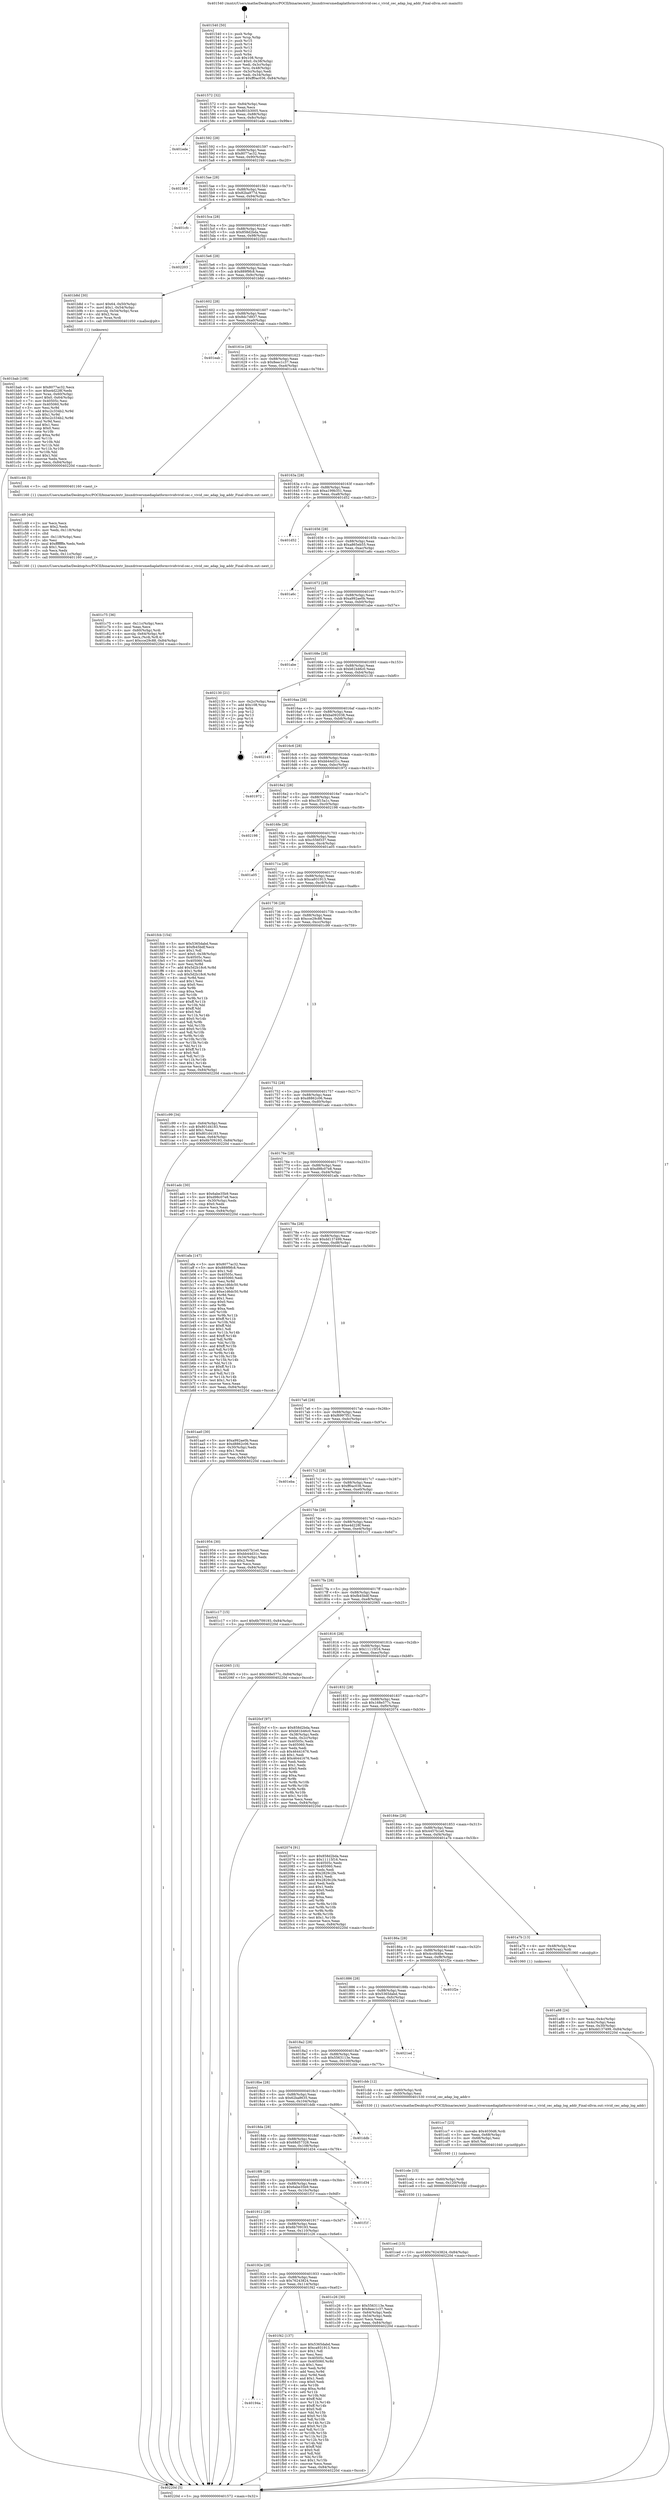 digraph "0x401540" {
  label = "0x401540 (/mnt/c/Users/mathe/Desktop/tcc/POCII/binaries/extr_linuxdriversmediaplatformvividvivid-cec.c_vivid_cec_adap_log_addr_Final-ollvm.out::main(0))"
  labelloc = "t"
  node[shape=record]

  Entry [label="",width=0.3,height=0.3,shape=circle,fillcolor=black,style=filled]
  "0x401572" [label="{
     0x401572 [32]\l
     | [instrs]\l
     &nbsp;&nbsp;0x401572 \<+6\>: mov -0x84(%rbp),%eax\l
     &nbsp;&nbsp;0x401578 \<+2\>: mov %eax,%ecx\l
     &nbsp;&nbsp;0x40157a \<+6\>: sub $0x801b3005,%ecx\l
     &nbsp;&nbsp;0x401580 \<+6\>: mov %eax,-0x88(%rbp)\l
     &nbsp;&nbsp;0x401586 \<+6\>: mov %ecx,-0x8c(%rbp)\l
     &nbsp;&nbsp;0x40158c \<+6\>: je 0000000000401ede \<main+0x99e\>\l
  }"]
  "0x401ede" [label="{
     0x401ede\l
  }", style=dashed]
  "0x401592" [label="{
     0x401592 [28]\l
     | [instrs]\l
     &nbsp;&nbsp;0x401592 \<+5\>: jmp 0000000000401597 \<main+0x57\>\l
     &nbsp;&nbsp;0x401597 \<+6\>: mov -0x88(%rbp),%eax\l
     &nbsp;&nbsp;0x40159d \<+5\>: sub $0x8077ac32,%eax\l
     &nbsp;&nbsp;0x4015a2 \<+6\>: mov %eax,-0x90(%rbp)\l
     &nbsp;&nbsp;0x4015a8 \<+6\>: je 0000000000402160 \<main+0xc20\>\l
  }"]
  Exit [label="",width=0.3,height=0.3,shape=circle,fillcolor=black,style=filled,peripheries=2]
  "0x402160" [label="{
     0x402160\l
  }", style=dashed]
  "0x4015ae" [label="{
     0x4015ae [28]\l
     | [instrs]\l
     &nbsp;&nbsp;0x4015ae \<+5\>: jmp 00000000004015b3 \<main+0x73\>\l
     &nbsp;&nbsp;0x4015b3 \<+6\>: mov -0x88(%rbp),%eax\l
     &nbsp;&nbsp;0x4015b9 \<+5\>: sub $0x82ba977d,%eax\l
     &nbsp;&nbsp;0x4015be \<+6\>: mov %eax,-0x94(%rbp)\l
     &nbsp;&nbsp;0x4015c4 \<+6\>: je 0000000000401cfc \<main+0x7bc\>\l
  }"]
  "0x40194a" [label="{
     0x40194a\l
  }", style=dashed]
  "0x401cfc" [label="{
     0x401cfc\l
  }", style=dashed]
  "0x4015ca" [label="{
     0x4015ca [28]\l
     | [instrs]\l
     &nbsp;&nbsp;0x4015ca \<+5\>: jmp 00000000004015cf \<main+0x8f\>\l
     &nbsp;&nbsp;0x4015cf \<+6\>: mov -0x88(%rbp),%eax\l
     &nbsp;&nbsp;0x4015d5 \<+5\>: sub $0x858d2bda,%eax\l
     &nbsp;&nbsp;0x4015da \<+6\>: mov %eax,-0x98(%rbp)\l
     &nbsp;&nbsp;0x4015e0 \<+6\>: je 0000000000402203 \<main+0xcc3\>\l
  }"]
  "0x401f42" [label="{
     0x401f42 [137]\l
     | [instrs]\l
     &nbsp;&nbsp;0x401f42 \<+5\>: mov $0x5365dabd,%eax\l
     &nbsp;&nbsp;0x401f47 \<+5\>: mov $0xca931913,%ecx\l
     &nbsp;&nbsp;0x401f4c \<+2\>: mov $0x1,%dl\l
     &nbsp;&nbsp;0x401f4e \<+2\>: xor %esi,%esi\l
     &nbsp;&nbsp;0x401f50 \<+7\>: mov 0x40505c,%edi\l
     &nbsp;&nbsp;0x401f57 \<+8\>: mov 0x405060,%r8d\l
     &nbsp;&nbsp;0x401f5f \<+3\>: sub $0x1,%esi\l
     &nbsp;&nbsp;0x401f62 \<+3\>: mov %edi,%r9d\l
     &nbsp;&nbsp;0x401f65 \<+3\>: add %esi,%r9d\l
     &nbsp;&nbsp;0x401f68 \<+4\>: imul %r9d,%edi\l
     &nbsp;&nbsp;0x401f6c \<+3\>: and $0x1,%edi\l
     &nbsp;&nbsp;0x401f6f \<+3\>: cmp $0x0,%edi\l
     &nbsp;&nbsp;0x401f72 \<+4\>: sete %r10b\l
     &nbsp;&nbsp;0x401f76 \<+4\>: cmp $0xa,%r8d\l
     &nbsp;&nbsp;0x401f7a \<+4\>: setl %r11b\l
     &nbsp;&nbsp;0x401f7e \<+3\>: mov %r10b,%bl\l
     &nbsp;&nbsp;0x401f81 \<+3\>: xor $0xff,%bl\l
     &nbsp;&nbsp;0x401f84 \<+3\>: mov %r11b,%r14b\l
     &nbsp;&nbsp;0x401f87 \<+4\>: xor $0xff,%r14b\l
     &nbsp;&nbsp;0x401f8b \<+3\>: xor $0x0,%dl\l
     &nbsp;&nbsp;0x401f8e \<+3\>: mov %bl,%r15b\l
     &nbsp;&nbsp;0x401f91 \<+4\>: and $0x0,%r15b\l
     &nbsp;&nbsp;0x401f95 \<+3\>: and %dl,%r10b\l
     &nbsp;&nbsp;0x401f98 \<+3\>: mov %r14b,%r12b\l
     &nbsp;&nbsp;0x401f9b \<+4\>: and $0x0,%r12b\l
     &nbsp;&nbsp;0x401f9f \<+3\>: and %dl,%r11b\l
     &nbsp;&nbsp;0x401fa2 \<+3\>: or %r10b,%r15b\l
     &nbsp;&nbsp;0x401fa5 \<+3\>: or %r11b,%r12b\l
     &nbsp;&nbsp;0x401fa8 \<+3\>: xor %r12b,%r15b\l
     &nbsp;&nbsp;0x401fab \<+3\>: or %r14b,%bl\l
     &nbsp;&nbsp;0x401fae \<+3\>: xor $0xff,%bl\l
     &nbsp;&nbsp;0x401fb1 \<+3\>: or $0x0,%dl\l
     &nbsp;&nbsp;0x401fb4 \<+2\>: and %dl,%bl\l
     &nbsp;&nbsp;0x401fb6 \<+3\>: or %bl,%r15b\l
     &nbsp;&nbsp;0x401fb9 \<+4\>: test $0x1,%r15b\l
     &nbsp;&nbsp;0x401fbd \<+3\>: cmovne %ecx,%eax\l
     &nbsp;&nbsp;0x401fc0 \<+6\>: mov %eax,-0x84(%rbp)\l
     &nbsp;&nbsp;0x401fc6 \<+5\>: jmp 000000000040220d \<main+0xccd\>\l
  }"]
  "0x402203" [label="{
     0x402203\l
  }", style=dashed]
  "0x4015e6" [label="{
     0x4015e6 [28]\l
     | [instrs]\l
     &nbsp;&nbsp;0x4015e6 \<+5\>: jmp 00000000004015eb \<main+0xab\>\l
     &nbsp;&nbsp;0x4015eb \<+6\>: mov -0x88(%rbp),%eax\l
     &nbsp;&nbsp;0x4015f1 \<+5\>: sub $0x889f9fc8,%eax\l
     &nbsp;&nbsp;0x4015f6 \<+6\>: mov %eax,-0x9c(%rbp)\l
     &nbsp;&nbsp;0x4015fc \<+6\>: je 0000000000401b8d \<main+0x64d\>\l
  }"]
  "0x401ced" [label="{
     0x401ced [15]\l
     | [instrs]\l
     &nbsp;&nbsp;0x401ced \<+10\>: movl $0x76243824,-0x84(%rbp)\l
     &nbsp;&nbsp;0x401cf7 \<+5\>: jmp 000000000040220d \<main+0xccd\>\l
  }"]
  "0x401b8d" [label="{
     0x401b8d [30]\l
     | [instrs]\l
     &nbsp;&nbsp;0x401b8d \<+7\>: movl $0x64,-0x50(%rbp)\l
     &nbsp;&nbsp;0x401b94 \<+7\>: movl $0x1,-0x54(%rbp)\l
     &nbsp;&nbsp;0x401b9b \<+4\>: movslq -0x54(%rbp),%rax\l
     &nbsp;&nbsp;0x401b9f \<+4\>: shl $0x2,%rax\l
     &nbsp;&nbsp;0x401ba3 \<+3\>: mov %rax,%rdi\l
     &nbsp;&nbsp;0x401ba6 \<+5\>: call 0000000000401050 \<malloc@plt\>\l
     | [calls]\l
     &nbsp;&nbsp;0x401050 \{1\} (unknown)\l
  }"]
  "0x401602" [label="{
     0x401602 [28]\l
     | [instrs]\l
     &nbsp;&nbsp;0x401602 \<+5\>: jmp 0000000000401607 \<main+0xc7\>\l
     &nbsp;&nbsp;0x401607 \<+6\>: mov -0x88(%rbp),%eax\l
     &nbsp;&nbsp;0x40160d \<+5\>: sub $0x8dc7d937,%eax\l
     &nbsp;&nbsp;0x401612 \<+6\>: mov %eax,-0xa0(%rbp)\l
     &nbsp;&nbsp;0x401618 \<+6\>: je 0000000000401eab \<main+0x96b\>\l
  }"]
  "0x401cde" [label="{
     0x401cde [15]\l
     | [instrs]\l
     &nbsp;&nbsp;0x401cde \<+4\>: mov -0x60(%rbp),%rdi\l
     &nbsp;&nbsp;0x401ce2 \<+6\>: mov %eax,-0x120(%rbp)\l
     &nbsp;&nbsp;0x401ce8 \<+5\>: call 0000000000401030 \<free@plt\>\l
     | [calls]\l
     &nbsp;&nbsp;0x401030 \{1\} (unknown)\l
  }"]
  "0x401eab" [label="{
     0x401eab\l
  }", style=dashed]
  "0x40161e" [label="{
     0x40161e [28]\l
     | [instrs]\l
     &nbsp;&nbsp;0x40161e \<+5\>: jmp 0000000000401623 \<main+0xe3\>\l
     &nbsp;&nbsp;0x401623 \<+6\>: mov -0x88(%rbp),%eax\l
     &nbsp;&nbsp;0x401629 \<+5\>: sub $0x8eec1c37,%eax\l
     &nbsp;&nbsp;0x40162e \<+6\>: mov %eax,-0xa4(%rbp)\l
     &nbsp;&nbsp;0x401634 \<+6\>: je 0000000000401c44 \<main+0x704\>\l
  }"]
  "0x401cc7" [label="{
     0x401cc7 [23]\l
     | [instrs]\l
     &nbsp;&nbsp;0x401cc7 \<+10\>: movabs $0x4030d6,%rdi\l
     &nbsp;&nbsp;0x401cd1 \<+3\>: mov %eax,-0x68(%rbp)\l
     &nbsp;&nbsp;0x401cd4 \<+3\>: mov -0x68(%rbp),%esi\l
     &nbsp;&nbsp;0x401cd7 \<+2\>: mov $0x0,%al\l
     &nbsp;&nbsp;0x401cd9 \<+5\>: call 0000000000401040 \<printf@plt\>\l
     | [calls]\l
     &nbsp;&nbsp;0x401040 \{1\} (unknown)\l
  }"]
  "0x401c44" [label="{
     0x401c44 [5]\l
     | [instrs]\l
     &nbsp;&nbsp;0x401c44 \<+5\>: call 0000000000401160 \<next_i\>\l
     | [calls]\l
     &nbsp;&nbsp;0x401160 \{1\} (/mnt/c/Users/mathe/Desktop/tcc/POCII/binaries/extr_linuxdriversmediaplatformvividvivid-cec.c_vivid_cec_adap_log_addr_Final-ollvm.out::next_i)\l
  }"]
  "0x40163a" [label="{
     0x40163a [28]\l
     | [instrs]\l
     &nbsp;&nbsp;0x40163a \<+5\>: jmp 000000000040163f \<main+0xff\>\l
     &nbsp;&nbsp;0x40163f \<+6\>: mov -0x88(%rbp),%eax\l
     &nbsp;&nbsp;0x401645 \<+5\>: sub $0xa199b351,%eax\l
     &nbsp;&nbsp;0x40164a \<+6\>: mov %eax,-0xa8(%rbp)\l
     &nbsp;&nbsp;0x401650 \<+6\>: je 0000000000401d52 \<main+0x812\>\l
  }"]
  "0x401c75" [label="{
     0x401c75 [36]\l
     | [instrs]\l
     &nbsp;&nbsp;0x401c75 \<+6\>: mov -0x11c(%rbp),%ecx\l
     &nbsp;&nbsp;0x401c7b \<+3\>: imul %eax,%ecx\l
     &nbsp;&nbsp;0x401c7e \<+4\>: mov -0x60(%rbp),%rdi\l
     &nbsp;&nbsp;0x401c82 \<+4\>: movslq -0x64(%rbp),%r8\l
     &nbsp;&nbsp;0x401c86 \<+4\>: mov %ecx,(%rdi,%r8,4)\l
     &nbsp;&nbsp;0x401c8a \<+10\>: movl $0xcce29c88,-0x84(%rbp)\l
     &nbsp;&nbsp;0x401c94 \<+5\>: jmp 000000000040220d \<main+0xccd\>\l
  }"]
  "0x401d52" [label="{
     0x401d52\l
  }", style=dashed]
  "0x401656" [label="{
     0x401656 [28]\l
     | [instrs]\l
     &nbsp;&nbsp;0x401656 \<+5\>: jmp 000000000040165b \<main+0x11b\>\l
     &nbsp;&nbsp;0x40165b \<+6\>: mov -0x88(%rbp),%eax\l
     &nbsp;&nbsp;0x401661 \<+5\>: sub $0xa865eb55,%eax\l
     &nbsp;&nbsp;0x401666 \<+6\>: mov %eax,-0xac(%rbp)\l
     &nbsp;&nbsp;0x40166c \<+6\>: je 0000000000401a6c \<main+0x52c\>\l
  }"]
  "0x401c49" [label="{
     0x401c49 [44]\l
     | [instrs]\l
     &nbsp;&nbsp;0x401c49 \<+2\>: xor %ecx,%ecx\l
     &nbsp;&nbsp;0x401c4b \<+5\>: mov $0x2,%edx\l
     &nbsp;&nbsp;0x401c50 \<+6\>: mov %edx,-0x118(%rbp)\l
     &nbsp;&nbsp;0x401c56 \<+1\>: cltd\l
     &nbsp;&nbsp;0x401c57 \<+6\>: mov -0x118(%rbp),%esi\l
     &nbsp;&nbsp;0x401c5d \<+2\>: idiv %esi\l
     &nbsp;&nbsp;0x401c5f \<+6\>: imul $0xfffffffe,%edx,%edx\l
     &nbsp;&nbsp;0x401c65 \<+3\>: sub $0x1,%ecx\l
     &nbsp;&nbsp;0x401c68 \<+2\>: sub %ecx,%edx\l
     &nbsp;&nbsp;0x401c6a \<+6\>: mov %edx,-0x11c(%rbp)\l
     &nbsp;&nbsp;0x401c70 \<+5\>: call 0000000000401160 \<next_i\>\l
     | [calls]\l
     &nbsp;&nbsp;0x401160 \{1\} (/mnt/c/Users/mathe/Desktop/tcc/POCII/binaries/extr_linuxdriversmediaplatformvividvivid-cec.c_vivid_cec_adap_log_addr_Final-ollvm.out::next_i)\l
  }"]
  "0x401a6c" [label="{
     0x401a6c\l
  }", style=dashed]
  "0x401672" [label="{
     0x401672 [28]\l
     | [instrs]\l
     &nbsp;&nbsp;0x401672 \<+5\>: jmp 0000000000401677 \<main+0x137\>\l
     &nbsp;&nbsp;0x401677 \<+6\>: mov -0x88(%rbp),%eax\l
     &nbsp;&nbsp;0x40167d \<+5\>: sub $0xa992ae0b,%eax\l
     &nbsp;&nbsp;0x401682 \<+6\>: mov %eax,-0xb0(%rbp)\l
     &nbsp;&nbsp;0x401688 \<+6\>: je 0000000000401abe \<main+0x57e\>\l
  }"]
  "0x40192e" [label="{
     0x40192e [28]\l
     | [instrs]\l
     &nbsp;&nbsp;0x40192e \<+5\>: jmp 0000000000401933 \<main+0x3f3\>\l
     &nbsp;&nbsp;0x401933 \<+6\>: mov -0x88(%rbp),%eax\l
     &nbsp;&nbsp;0x401939 \<+5\>: sub $0x76243824,%eax\l
     &nbsp;&nbsp;0x40193e \<+6\>: mov %eax,-0x114(%rbp)\l
     &nbsp;&nbsp;0x401944 \<+6\>: je 0000000000401f42 \<main+0xa02\>\l
  }"]
  "0x401abe" [label="{
     0x401abe\l
  }", style=dashed]
  "0x40168e" [label="{
     0x40168e [28]\l
     | [instrs]\l
     &nbsp;&nbsp;0x40168e \<+5\>: jmp 0000000000401693 \<main+0x153\>\l
     &nbsp;&nbsp;0x401693 \<+6\>: mov -0x88(%rbp),%eax\l
     &nbsp;&nbsp;0x401699 \<+5\>: sub $0xb61b46c0,%eax\l
     &nbsp;&nbsp;0x40169e \<+6\>: mov %eax,-0xb4(%rbp)\l
     &nbsp;&nbsp;0x4016a4 \<+6\>: je 0000000000402130 \<main+0xbf0\>\l
  }"]
  "0x401c26" [label="{
     0x401c26 [30]\l
     | [instrs]\l
     &nbsp;&nbsp;0x401c26 \<+5\>: mov $0x5563113e,%eax\l
     &nbsp;&nbsp;0x401c2b \<+5\>: mov $0x8eec1c37,%ecx\l
     &nbsp;&nbsp;0x401c30 \<+3\>: mov -0x64(%rbp),%edx\l
     &nbsp;&nbsp;0x401c33 \<+3\>: cmp -0x54(%rbp),%edx\l
     &nbsp;&nbsp;0x401c36 \<+3\>: cmovl %ecx,%eax\l
     &nbsp;&nbsp;0x401c39 \<+6\>: mov %eax,-0x84(%rbp)\l
     &nbsp;&nbsp;0x401c3f \<+5\>: jmp 000000000040220d \<main+0xccd\>\l
  }"]
  "0x402130" [label="{
     0x402130 [21]\l
     | [instrs]\l
     &nbsp;&nbsp;0x402130 \<+3\>: mov -0x2c(%rbp),%eax\l
     &nbsp;&nbsp;0x402133 \<+7\>: add $0x108,%rsp\l
     &nbsp;&nbsp;0x40213a \<+1\>: pop %rbx\l
     &nbsp;&nbsp;0x40213b \<+2\>: pop %r12\l
     &nbsp;&nbsp;0x40213d \<+2\>: pop %r13\l
     &nbsp;&nbsp;0x40213f \<+2\>: pop %r14\l
     &nbsp;&nbsp;0x402141 \<+2\>: pop %r15\l
     &nbsp;&nbsp;0x402143 \<+1\>: pop %rbp\l
     &nbsp;&nbsp;0x402144 \<+1\>: ret\l
  }"]
  "0x4016aa" [label="{
     0x4016aa [28]\l
     | [instrs]\l
     &nbsp;&nbsp;0x4016aa \<+5\>: jmp 00000000004016af \<main+0x16f\>\l
     &nbsp;&nbsp;0x4016af \<+6\>: mov -0x88(%rbp),%eax\l
     &nbsp;&nbsp;0x4016b5 \<+5\>: sub $0xba092038,%eax\l
     &nbsp;&nbsp;0x4016ba \<+6\>: mov %eax,-0xb8(%rbp)\l
     &nbsp;&nbsp;0x4016c0 \<+6\>: je 0000000000402145 \<main+0xc05\>\l
  }"]
  "0x401912" [label="{
     0x401912 [28]\l
     | [instrs]\l
     &nbsp;&nbsp;0x401912 \<+5\>: jmp 0000000000401917 \<main+0x3d7\>\l
     &nbsp;&nbsp;0x401917 \<+6\>: mov -0x88(%rbp),%eax\l
     &nbsp;&nbsp;0x40191d \<+5\>: sub $0x6b709193,%eax\l
     &nbsp;&nbsp;0x401922 \<+6\>: mov %eax,-0x110(%rbp)\l
     &nbsp;&nbsp;0x401928 \<+6\>: je 0000000000401c26 \<main+0x6e6\>\l
  }"]
  "0x402145" [label="{
     0x402145\l
  }", style=dashed]
  "0x4016c6" [label="{
     0x4016c6 [28]\l
     | [instrs]\l
     &nbsp;&nbsp;0x4016c6 \<+5\>: jmp 00000000004016cb \<main+0x18b\>\l
     &nbsp;&nbsp;0x4016cb \<+6\>: mov -0x88(%rbp),%eax\l
     &nbsp;&nbsp;0x4016d1 \<+5\>: sub $0xbb44d31c,%eax\l
     &nbsp;&nbsp;0x4016d6 \<+6\>: mov %eax,-0xbc(%rbp)\l
     &nbsp;&nbsp;0x4016dc \<+6\>: je 0000000000401972 \<main+0x432\>\l
  }"]
  "0x401f1f" [label="{
     0x401f1f\l
  }", style=dashed]
  "0x401972" [label="{
     0x401972\l
  }", style=dashed]
  "0x4016e2" [label="{
     0x4016e2 [28]\l
     | [instrs]\l
     &nbsp;&nbsp;0x4016e2 \<+5\>: jmp 00000000004016e7 \<main+0x1a7\>\l
     &nbsp;&nbsp;0x4016e7 \<+6\>: mov -0x88(%rbp),%eax\l
     &nbsp;&nbsp;0x4016ed \<+5\>: sub $0xc3f15a1c,%eax\l
     &nbsp;&nbsp;0x4016f2 \<+6\>: mov %eax,-0xc0(%rbp)\l
     &nbsp;&nbsp;0x4016f8 \<+6\>: je 0000000000402198 \<main+0xc58\>\l
  }"]
  "0x4018f6" [label="{
     0x4018f6 [28]\l
     | [instrs]\l
     &nbsp;&nbsp;0x4018f6 \<+5\>: jmp 00000000004018fb \<main+0x3bb\>\l
     &nbsp;&nbsp;0x4018fb \<+6\>: mov -0x88(%rbp),%eax\l
     &nbsp;&nbsp;0x401901 \<+5\>: sub $0x6abe35b9,%eax\l
     &nbsp;&nbsp;0x401906 \<+6\>: mov %eax,-0x10c(%rbp)\l
     &nbsp;&nbsp;0x40190c \<+6\>: je 0000000000401f1f \<main+0x9df\>\l
  }"]
  "0x402198" [label="{
     0x402198\l
  }", style=dashed]
  "0x4016fe" [label="{
     0x4016fe [28]\l
     | [instrs]\l
     &nbsp;&nbsp;0x4016fe \<+5\>: jmp 0000000000401703 \<main+0x1c3\>\l
     &nbsp;&nbsp;0x401703 \<+6\>: mov -0x88(%rbp),%eax\l
     &nbsp;&nbsp;0x401709 \<+5\>: sub $0xc556f337,%eax\l
     &nbsp;&nbsp;0x40170e \<+6\>: mov %eax,-0xc4(%rbp)\l
     &nbsp;&nbsp;0x401714 \<+6\>: je 0000000000401a05 \<main+0x4c5\>\l
  }"]
  "0x401d34" [label="{
     0x401d34\l
  }", style=dashed]
  "0x401a05" [label="{
     0x401a05\l
  }", style=dashed]
  "0x40171a" [label="{
     0x40171a [28]\l
     | [instrs]\l
     &nbsp;&nbsp;0x40171a \<+5\>: jmp 000000000040171f \<main+0x1df\>\l
     &nbsp;&nbsp;0x40171f \<+6\>: mov -0x88(%rbp),%eax\l
     &nbsp;&nbsp;0x401725 \<+5\>: sub $0xca931913,%eax\l
     &nbsp;&nbsp;0x40172a \<+6\>: mov %eax,-0xc8(%rbp)\l
     &nbsp;&nbsp;0x401730 \<+6\>: je 0000000000401fcb \<main+0xa8b\>\l
  }"]
  "0x4018da" [label="{
     0x4018da [28]\l
     | [instrs]\l
     &nbsp;&nbsp;0x4018da \<+5\>: jmp 00000000004018df \<main+0x39f\>\l
     &nbsp;&nbsp;0x4018df \<+6\>: mov -0x88(%rbp),%eax\l
     &nbsp;&nbsp;0x4018e5 \<+5\>: sub $0x68d57328,%eax\l
     &nbsp;&nbsp;0x4018ea \<+6\>: mov %eax,-0x108(%rbp)\l
     &nbsp;&nbsp;0x4018f0 \<+6\>: je 0000000000401d34 \<main+0x7f4\>\l
  }"]
  "0x401fcb" [label="{
     0x401fcb [154]\l
     | [instrs]\l
     &nbsp;&nbsp;0x401fcb \<+5\>: mov $0x5365dabd,%eax\l
     &nbsp;&nbsp;0x401fd0 \<+5\>: mov $0xfb45bdf,%ecx\l
     &nbsp;&nbsp;0x401fd5 \<+2\>: mov $0x1,%dl\l
     &nbsp;&nbsp;0x401fd7 \<+7\>: movl $0x0,-0x38(%rbp)\l
     &nbsp;&nbsp;0x401fde \<+7\>: mov 0x40505c,%esi\l
     &nbsp;&nbsp;0x401fe5 \<+7\>: mov 0x405060,%edi\l
     &nbsp;&nbsp;0x401fec \<+3\>: mov %esi,%r8d\l
     &nbsp;&nbsp;0x401fef \<+7\>: add $0x5d2b18c6,%r8d\l
     &nbsp;&nbsp;0x401ff6 \<+4\>: sub $0x1,%r8d\l
     &nbsp;&nbsp;0x401ffa \<+7\>: sub $0x5d2b18c6,%r8d\l
     &nbsp;&nbsp;0x402001 \<+4\>: imul %r8d,%esi\l
     &nbsp;&nbsp;0x402005 \<+3\>: and $0x1,%esi\l
     &nbsp;&nbsp;0x402008 \<+3\>: cmp $0x0,%esi\l
     &nbsp;&nbsp;0x40200b \<+4\>: sete %r9b\l
     &nbsp;&nbsp;0x40200f \<+3\>: cmp $0xa,%edi\l
     &nbsp;&nbsp;0x402012 \<+4\>: setl %r10b\l
     &nbsp;&nbsp;0x402016 \<+3\>: mov %r9b,%r11b\l
     &nbsp;&nbsp;0x402019 \<+4\>: xor $0xff,%r11b\l
     &nbsp;&nbsp;0x40201d \<+3\>: mov %r10b,%bl\l
     &nbsp;&nbsp;0x402020 \<+3\>: xor $0xff,%bl\l
     &nbsp;&nbsp;0x402023 \<+3\>: xor $0x0,%dl\l
     &nbsp;&nbsp;0x402026 \<+3\>: mov %r11b,%r14b\l
     &nbsp;&nbsp;0x402029 \<+4\>: and $0x0,%r14b\l
     &nbsp;&nbsp;0x40202d \<+3\>: and %dl,%r9b\l
     &nbsp;&nbsp;0x402030 \<+3\>: mov %bl,%r15b\l
     &nbsp;&nbsp;0x402033 \<+4\>: and $0x0,%r15b\l
     &nbsp;&nbsp;0x402037 \<+3\>: and %dl,%r10b\l
     &nbsp;&nbsp;0x40203a \<+3\>: or %r9b,%r14b\l
     &nbsp;&nbsp;0x40203d \<+3\>: or %r10b,%r15b\l
     &nbsp;&nbsp;0x402040 \<+3\>: xor %r15b,%r14b\l
     &nbsp;&nbsp;0x402043 \<+3\>: or %bl,%r11b\l
     &nbsp;&nbsp;0x402046 \<+4\>: xor $0xff,%r11b\l
     &nbsp;&nbsp;0x40204a \<+3\>: or $0x0,%dl\l
     &nbsp;&nbsp;0x40204d \<+3\>: and %dl,%r11b\l
     &nbsp;&nbsp;0x402050 \<+3\>: or %r11b,%r14b\l
     &nbsp;&nbsp;0x402053 \<+4\>: test $0x1,%r14b\l
     &nbsp;&nbsp;0x402057 \<+3\>: cmovne %ecx,%eax\l
     &nbsp;&nbsp;0x40205a \<+6\>: mov %eax,-0x84(%rbp)\l
     &nbsp;&nbsp;0x402060 \<+5\>: jmp 000000000040220d \<main+0xccd\>\l
  }"]
  "0x401736" [label="{
     0x401736 [28]\l
     | [instrs]\l
     &nbsp;&nbsp;0x401736 \<+5\>: jmp 000000000040173b \<main+0x1fb\>\l
     &nbsp;&nbsp;0x40173b \<+6\>: mov -0x88(%rbp),%eax\l
     &nbsp;&nbsp;0x401741 \<+5\>: sub $0xcce29c88,%eax\l
     &nbsp;&nbsp;0x401746 \<+6\>: mov %eax,-0xcc(%rbp)\l
     &nbsp;&nbsp;0x40174c \<+6\>: je 0000000000401c99 \<main+0x759\>\l
  }"]
  "0x401ddb" [label="{
     0x401ddb\l
  }", style=dashed]
  "0x401c99" [label="{
     0x401c99 [34]\l
     | [instrs]\l
     &nbsp;&nbsp;0x401c99 \<+3\>: mov -0x64(%rbp),%eax\l
     &nbsp;&nbsp;0x401c9c \<+5\>: sub $0x801d4183,%eax\l
     &nbsp;&nbsp;0x401ca1 \<+3\>: add $0x1,%eax\l
     &nbsp;&nbsp;0x401ca4 \<+5\>: add $0x801d4183,%eax\l
     &nbsp;&nbsp;0x401ca9 \<+3\>: mov %eax,-0x64(%rbp)\l
     &nbsp;&nbsp;0x401cac \<+10\>: movl $0x6b709193,-0x84(%rbp)\l
     &nbsp;&nbsp;0x401cb6 \<+5\>: jmp 000000000040220d \<main+0xccd\>\l
  }"]
  "0x401752" [label="{
     0x401752 [28]\l
     | [instrs]\l
     &nbsp;&nbsp;0x401752 \<+5\>: jmp 0000000000401757 \<main+0x217\>\l
     &nbsp;&nbsp;0x401757 \<+6\>: mov -0x88(%rbp),%eax\l
     &nbsp;&nbsp;0x40175d \<+5\>: sub $0xd8862c06,%eax\l
     &nbsp;&nbsp;0x401762 \<+6\>: mov %eax,-0xd0(%rbp)\l
     &nbsp;&nbsp;0x401768 \<+6\>: je 0000000000401adc \<main+0x59c\>\l
  }"]
  "0x4018be" [label="{
     0x4018be [28]\l
     | [instrs]\l
     &nbsp;&nbsp;0x4018be \<+5\>: jmp 00000000004018c3 \<main+0x383\>\l
     &nbsp;&nbsp;0x4018c3 \<+6\>: mov -0x88(%rbp),%eax\l
     &nbsp;&nbsp;0x4018c9 \<+5\>: sub $0x62ba8635,%eax\l
     &nbsp;&nbsp;0x4018ce \<+6\>: mov %eax,-0x104(%rbp)\l
     &nbsp;&nbsp;0x4018d4 \<+6\>: je 0000000000401ddb \<main+0x89b\>\l
  }"]
  "0x401adc" [label="{
     0x401adc [30]\l
     | [instrs]\l
     &nbsp;&nbsp;0x401adc \<+5\>: mov $0x6abe35b9,%eax\l
     &nbsp;&nbsp;0x401ae1 \<+5\>: mov $0xd98c07e8,%ecx\l
     &nbsp;&nbsp;0x401ae6 \<+3\>: mov -0x30(%rbp),%edx\l
     &nbsp;&nbsp;0x401ae9 \<+3\>: cmp $0x0,%edx\l
     &nbsp;&nbsp;0x401aec \<+3\>: cmove %ecx,%eax\l
     &nbsp;&nbsp;0x401aef \<+6\>: mov %eax,-0x84(%rbp)\l
     &nbsp;&nbsp;0x401af5 \<+5\>: jmp 000000000040220d \<main+0xccd\>\l
  }"]
  "0x40176e" [label="{
     0x40176e [28]\l
     | [instrs]\l
     &nbsp;&nbsp;0x40176e \<+5\>: jmp 0000000000401773 \<main+0x233\>\l
     &nbsp;&nbsp;0x401773 \<+6\>: mov -0x88(%rbp),%eax\l
     &nbsp;&nbsp;0x401779 \<+5\>: sub $0xd98c07e8,%eax\l
     &nbsp;&nbsp;0x40177e \<+6\>: mov %eax,-0xd4(%rbp)\l
     &nbsp;&nbsp;0x401784 \<+6\>: je 0000000000401afa \<main+0x5ba\>\l
  }"]
  "0x401cbb" [label="{
     0x401cbb [12]\l
     | [instrs]\l
     &nbsp;&nbsp;0x401cbb \<+4\>: mov -0x60(%rbp),%rdi\l
     &nbsp;&nbsp;0x401cbf \<+3\>: mov -0x50(%rbp),%esi\l
     &nbsp;&nbsp;0x401cc2 \<+5\>: call 0000000000401530 \<vivid_cec_adap_log_addr\>\l
     | [calls]\l
     &nbsp;&nbsp;0x401530 \{1\} (/mnt/c/Users/mathe/Desktop/tcc/POCII/binaries/extr_linuxdriversmediaplatformvividvivid-cec.c_vivid_cec_adap_log_addr_Final-ollvm.out::vivid_cec_adap_log_addr)\l
  }"]
  "0x401afa" [label="{
     0x401afa [147]\l
     | [instrs]\l
     &nbsp;&nbsp;0x401afa \<+5\>: mov $0x8077ac32,%eax\l
     &nbsp;&nbsp;0x401aff \<+5\>: mov $0x889f9fc8,%ecx\l
     &nbsp;&nbsp;0x401b04 \<+2\>: mov $0x1,%dl\l
     &nbsp;&nbsp;0x401b06 \<+7\>: mov 0x40505c,%esi\l
     &nbsp;&nbsp;0x401b0d \<+7\>: mov 0x405060,%edi\l
     &nbsp;&nbsp;0x401b14 \<+3\>: mov %esi,%r8d\l
     &nbsp;&nbsp;0x401b17 \<+7\>: sub $0xe1d6dc50,%r8d\l
     &nbsp;&nbsp;0x401b1e \<+4\>: sub $0x1,%r8d\l
     &nbsp;&nbsp;0x401b22 \<+7\>: add $0xe1d6dc50,%r8d\l
     &nbsp;&nbsp;0x401b29 \<+4\>: imul %r8d,%esi\l
     &nbsp;&nbsp;0x401b2d \<+3\>: and $0x1,%esi\l
     &nbsp;&nbsp;0x401b30 \<+3\>: cmp $0x0,%esi\l
     &nbsp;&nbsp;0x401b33 \<+4\>: sete %r9b\l
     &nbsp;&nbsp;0x401b37 \<+3\>: cmp $0xa,%edi\l
     &nbsp;&nbsp;0x401b3a \<+4\>: setl %r10b\l
     &nbsp;&nbsp;0x401b3e \<+3\>: mov %r9b,%r11b\l
     &nbsp;&nbsp;0x401b41 \<+4\>: xor $0xff,%r11b\l
     &nbsp;&nbsp;0x401b45 \<+3\>: mov %r10b,%bl\l
     &nbsp;&nbsp;0x401b48 \<+3\>: xor $0xff,%bl\l
     &nbsp;&nbsp;0x401b4b \<+3\>: xor $0x1,%dl\l
     &nbsp;&nbsp;0x401b4e \<+3\>: mov %r11b,%r14b\l
     &nbsp;&nbsp;0x401b51 \<+4\>: and $0xff,%r14b\l
     &nbsp;&nbsp;0x401b55 \<+3\>: and %dl,%r9b\l
     &nbsp;&nbsp;0x401b58 \<+3\>: mov %bl,%r15b\l
     &nbsp;&nbsp;0x401b5b \<+4\>: and $0xff,%r15b\l
     &nbsp;&nbsp;0x401b5f \<+3\>: and %dl,%r10b\l
     &nbsp;&nbsp;0x401b62 \<+3\>: or %r9b,%r14b\l
     &nbsp;&nbsp;0x401b65 \<+3\>: or %r10b,%r15b\l
     &nbsp;&nbsp;0x401b68 \<+3\>: xor %r15b,%r14b\l
     &nbsp;&nbsp;0x401b6b \<+3\>: or %bl,%r11b\l
     &nbsp;&nbsp;0x401b6e \<+4\>: xor $0xff,%r11b\l
     &nbsp;&nbsp;0x401b72 \<+3\>: or $0x1,%dl\l
     &nbsp;&nbsp;0x401b75 \<+3\>: and %dl,%r11b\l
     &nbsp;&nbsp;0x401b78 \<+3\>: or %r11b,%r14b\l
     &nbsp;&nbsp;0x401b7b \<+4\>: test $0x1,%r14b\l
     &nbsp;&nbsp;0x401b7f \<+3\>: cmovne %ecx,%eax\l
     &nbsp;&nbsp;0x401b82 \<+6\>: mov %eax,-0x84(%rbp)\l
     &nbsp;&nbsp;0x401b88 \<+5\>: jmp 000000000040220d \<main+0xccd\>\l
  }"]
  "0x40178a" [label="{
     0x40178a [28]\l
     | [instrs]\l
     &nbsp;&nbsp;0x40178a \<+5\>: jmp 000000000040178f \<main+0x24f\>\l
     &nbsp;&nbsp;0x40178f \<+6\>: mov -0x88(%rbp),%eax\l
     &nbsp;&nbsp;0x401795 \<+5\>: sub $0xdd137499,%eax\l
     &nbsp;&nbsp;0x40179a \<+6\>: mov %eax,-0xd8(%rbp)\l
     &nbsp;&nbsp;0x4017a0 \<+6\>: je 0000000000401aa0 \<main+0x560\>\l
  }"]
  "0x4018a2" [label="{
     0x4018a2 [28]\l
     | [instrs]\l
     &nbsp;&nbsp;0x4018a2 \<+5\>: jmp 00000000004018a7 \<main+0x367\>\l
     &nbsp;&nbsp;0x4018a7 \<+6\>: mov -0x88(%rbp),%eax\l
     &nbsp;&nbsp;0x4018ad \<+5\>: sub $0x5563113e,%eax\l
     &nbsp;&nbsp;0x4018b2 \<+6\>: mov %eax,-0x100(%rbp)\l
     &nbsp;&nbsp;0x4018b8 \<+6\>: je 0000000000401cbb \<main+0x77b\>\l
  }"]
  "0x401aa0" [label="{
     0x401aa0 [30]\l
     | [instrs]\l
     &nbsp;&nbsp;0x401aa0 \<+5\>: mov $0xa992ae0b,%eax\l
     &nbsp;&nbsp;0x401aa5 \<+5\>: mov $0xd8862c06,%ecx\l
     &nbsp;&nbsp;0x401aaa \<+3\>: mov -0x30(%rbp),%edx\l
     &nbsp;&nbsp;0x401aad \<+3\>: cmp $0x1,%edx\l
     &nbsp;&nbsp;0x401ab0 \<+3\>: cmovl %ecx,%eax\l
     &nbsp;&nbsp;0x401ab3 \<+6\>: mov %eax,-0x84(%rbp)\l
     &nbsp;&nbsp;0x401ab9 \<+5\>: jmp 000000000040220d \<main+0xccd\>\l
  }"]
  "0x4017a6" [label="{
     0x4017a6 [28]\l
     | [instrs]\l
     &nbsp;&nbsp;0x4017a6 \<+5\>: jmp 00000000004017ab \<main+0x26b\>\l
     &nbsp;&nbsp;0x4017ab \<+6\>: mov -0x88(%rbp),%eax\l
     &nbsp;&nbsp;0x4017b1 \<+5\>: sub $0xf6997f51,%eax\l
     &nbsp;&nbsp;0x4017b6 \<+6\>: mov %eax,-0xdc(%rbp)\l
     &nbsp;&nbsp;0x4017bc \<+6\>: je 0000000000401eba \<main+0x97a\>\l
  }"]
  "0x4021ed" [label="{
     0x4021ed\l
  }", style=dashed]
  "0x401eba" [label="{
     0x401eba\l
  }", style=dashed]
  "0x4017c2" [label="{
     0x4017c2 [28]\l
     | [instrs]\l
     &nbsp;&nbsp;0x4017c2 \<+5\>: jmp 00000000004017c7 \<main+0x287\>\l
     &nbsp;&nbsp;0x4017c7 \<+6\>: mov -0x88(%rbp),%eax\l
     &nbsp;&nbsp;0x4017cd \<+5\>: sub $0xff0ac036,%eax\l
     &nbsp;&nbsp;0x4017d2 \<+6\>: mov %eax,-0xe0(%rbp)\l
     &nbsp;&nbsp;0x4017d8 \<+6\>: je 0000000000401954 \<main+0x414\>\l
  }"]
  "0x401886" [label="{
     0x401886 [28]\l
     | [instrs]\l
     &nbsp;&nbsp;0x401886 \<+5\>: jmp 000000000040188b \<main+0x34b\>\l
     &nbsp;&nbsp;0x40188b \<+6\>: mov -0x88(%rbp),%eax\l
     &nbsp;&nbsp;0x401891 \<+5\>: sub $0x5365dabd,%eax\l
     &nbsp;&nbsp;0x401896 \<+6\>: mov %eax,-0xfc(%rbp)\l
     &nbsp;&nbsp;0x40189c \<+6\>: je 00000000004021ed \<main+0xcad\>\l
  }"]
  "0x401954" [label="{
     0x401954 [30]\l
     | [instrs]\l
     &nbsp;&nbsp;0x401954 \<+5\>: mov $0x4457b1e0,%eax\l
     &nbsp;&nbsp;0x401959 \<+5\>: mov $0xbb44d31c,%ecx\l
     &nbsp;&nbsp;0x40195e \<+3\>: mov -0x34(%rbp),%edx\l
     &nbsp;&nbsp;0x401961 \<+3\>: cmp $0x2,%edx\l
     &nbsp;&nbsp;0x401964 \<+3\>: cmovne %ecx,%eax\l
     &nbsp;&nbsp;0x401967 \<+6\>: mov %eax,-0x84(%rbp)\l
     &nbsp;&nbsp;0x40196d \<+5\>: jmp 000000000040220d \<main+0xccd\>\l
  }"]
  "0x4017de" [label="{
     0x4017de [28]\l
     | [instrs]\l
     &nbsp;&nbsp;0x4017de \<+5\>: jmp 00000000004017e3 \<main+0x2a3\>\l
     &nbsp;&nbsp;0x4017e3 \<+6\>: mov -0x88(%rbp),%eax\l
     &nbsp;&nbsp;0x4017e9 \<+5\>: sub $0xe4d228f,%eax\l
     &nbsp;&nbsp;0x4017ee \<+6\>: mov %eax,-0xe4(%rbp)\l
     &nbsp;&nbsp;0x4017f4 \<+6\>: je 0000000000401c17 \<main+0x6d7\>\l
  }"]
  "0x40220d" [label="{
     0x40220d [5]\l
     | [instrs]\l
     &nbsp;&nbsp;0x40220d \<+5\>: jmp 0000000000401572 \<main+0x32\>\l
  }"]
  "0x401540" [label="{
     0x401540 [50]\l
     | [instrs]\l
     &nbsp;&nbsp;0x401540 \<+1\>: push %rbp\l
     &nbsp;&nbsp;0x401541 \<+3\>: mov %rsp,%rbp\l
     &nbsp;&nbsp;0x401544 \<+2\>: push %r15\l
     &nbsp;&nbsp;0x401546 \<+2\>: push %r14\l
     &nbsp;&nbsp;0x401548 \<+2\>: push %r13\l
     &nbsp;&nbsp;0x40154a \<+2\>: push %r12\l
     &nbsp;&nbsp;0x40154c \<+1\>: push %rbx\l
     &nbsp;&nbsp;0x40154d \<+7\>: sub $0x108,%rsp\l
     &nbsp;&nbsp;0x401554 \<+7\>: movl $0x0,-0x38(%rbp)\l
     &nbsp;&nbsp;0x40155b \<+3\>: mov %edi,-0x3c(%rbp)\l
     &nbsp;&nbsp;0x40155e \<+4\>: mov %rsi,-0x48(%rbp)\l
     &nbsp;&nbsp;0x401562 \<+3\>: mov -0x3c(%rbp),%edi\l
     &nbsp;&nbsp;0x401565 \<+3\>: mov %edi,-0x34(%rbp)\l
     &nbsp;&nbsp;0x401568 \<+10\>: movl $0xff0ac036,-0x84(%rbp)\l
  }"]
  "0x401f2e" [label="{
     0x401f2e\l
  }", style=dashed]
  "0x401c17" [label="{
     0x401c17 [15]\l
     | [instrs]\l
     &nbsp;&nbsp;0x401c17 \<+10\>: movl $0x6b709193,-0x84(%rbp)\l
     &nbsp;&nbsp;0x401c21 \<+5\>: jmp 000000000040220d \<main+0xccd\>\l
  }"]
  "0x4017fa" [label="{
     0x4017fa [28]\l
     | [instrs]\l
     &nbsp;&nbsp;0x4017fa \<+5\>: jmp 00000000004017ff \<main+0x2bf\>\l
     &nbsp;&nbsp;0x4017ff \<+6\>: mov -0x88(%rbp),%eax\l
     &nbsp;&nbsp;0x401805 \<+5\>: sub $0xfb45bdf,%eax\l
     &nbsp;&nbsp;0x40180a \<+6\>: mov %eax,-0xe8(%rbp)\l
     &nbsp;&nbsp;0x401810 \<+6\>: je 0000000000402065 \<main+0xb25\>\l
  }"]
  "0x401bab" [label="{
     0x401bab [108]\l
     | [instrs]\l
     &nbsp;&nbsp;0x401bab \<+5\>: mov $0x8077ac32,%ecx\l
     &nbsp;&nbsp;0x401bb0 \<+5\>: mov $0xe4d228f,%edx\l
     &nbsp;&nbsp;0x401bb5 \<+4\>: mov %rax,-0x60(%rbp)\l
     &nbsp;&nbsp;0x401bb9 \<+7\>: movl $0x0,-0x64(%rbp)\l
     &nbsp;&nbsp;0x401bc0 \<+7\>: mov 0x40505c,%esi\l
     &nbsp;&nbsp;0x401bc7 \<+8\>: mov 0x405060,%r8d\l
     &nbsp;&nbsp;0x401bcf \<+3\>: mov %esi,%r9d\l
     &nbsp;&nbsp;0x401bd2 \<+7\>: add $0xc2c334b2,%r9d\l
     &nbsp;&nbsp;0x401bd9 \<+4\>: sub $0x1,%r9d\l
     &nbsp;&nbsp;0x401bdd \<+7\>: sub $0xc2c334b2,%r9d\l
     &nbsp;&nbsp;0x401be4 \<+4\>: imul %r9d,%esi\l
     &nbsp;&nbsp;0x401be8 \<+3\>: and $0x1,%esi\l
     &nbsp;&nbsp;0x401beb \<+3\>: cmp $0x0,%esi\l
     &nbsp;&nbsp;0x401bee \<+4\>: sete %r10b\l
     &nbsp;&nbsp;0x401bf2 \<+4\>: cmp $0xa,%r8d\l
     &nbsp;&nbsp;0x401bf6 \<+4\>: setl %r11b\l
     &nbsp;&nbsp;0x401bfa \<+3\>: mov %r10b,%bl\l
     &nbsp;&nbsp;0x401bfd \<+3\>: and %r11b,%bl\l
     &nbsp;&nbsp;0x401c00 \<+3\>: xor %r11b,%r10b\l
     &nbsp;&nbsp;0x401c03 \<+3\>: or %r10b,%bl\l
     &nbsp;&nbsp;0x401c06 \<+3\>: test $0x1,%bl\l
     &nbsp;&nbsp;0x401c09 \<+3\>: cmovne %edx,%ecx\l
     &nbsp;&nbsp;0x401c0c \<+6\>: mov %ecx,-0x84(%rbp)\l
     &nbsp;&nbsp;0x401c12 \<+5\>: jmp 000000000040220d \<main+0xccd\>\l
  }"]
  "0x402065" [label="{
     0x402065 [15]\l
     | [instrs]\l
     &nbsp;&nbsp;0x402065 \<+10\>: movl $0x168e577c,-0x84(%rbp)\l
     &nbsp;&nbsp;0x40206f \<+5\>: jmp 000000000040220d \<main+0xccd\>\l
  }"]
  "0x401816" [label="{
     0x401816 [28]\l
     | [instrs]\l
     &nbsp;&nbsp;0x401816 \<+5\>: jmp 000000000040181b \<main+0x2db\>\l
     &nbsp;&nbsp;0x40181b \<+6\>: mov -0x88(%rbp),%eax\l
     &nbsp;&nbsp;0x401821 \<+5\>: sub $0x11115f16,%eax\l
     &nbsp;&nbsp;0x401826 \<+6\>: mov %eax,-0xec(%rbp)\l
     &nbsp;&nbsp;0x40182c \<+6\>: je 00000000004020cf \<main+0xb8f\>\l
  }"]
  "0x401a88" [label="{
     0x401a88 [24]\l
     | [instrs]\l
     &nbsp;&nbsp;0x401a88 \<+3\>: mov %eax,-0x4c(%rbp)\l
     &nbsp;&nbsp;0x401a8b \<+3\>: mov -0x4c(%rbp),%eax\l
     &nbsp;&nbsp;0x401a8e \<+3\>: mov %eax,-0x30(%rbp)\l
     &nbsp;&nbsp;0x401a91 \<+10\>: movl $0xdd137499,-0x84(%rbp)\l
     &nbsp;&nbsp;0x401a9b \<+5\>: jmp 000000000040220d \<main+0xccd\>\l
  }"]
  "0x4020cf" [label="{
     0x4020cf [97]\l
     | [instrs]\l
     &nbsp;&nbsp;0x4020cf \<+5\>: mov $0x858d2bda,%eax\l
     &nbsp;&nbsp;0x4020d4 \<+5\>: mov $0xb61b46c0,%ecx\l
     &nbsp;&nbsp;0x4020d9 \<+3\>: mov -0x38(%rbp),%edx\l
     &nbsp;&nbsp;0x4020dc \<+3\>: mov %edx,-0x2c(%rbp)\l
     &nbsp;&nbsp;0x4020df \<+7\>: mov 0x40505c,%edx\l
     &nbsp;&nbsp;0x4020e6 \<+7\>: mov 0x405060,%esi\l
     &nbsp;&nbsp;0x4020ed \<+2\>: mov %edx,%edi\l
     &nbsp;&nbsp;0x4020ef \<+6\>: sub $0x46441676,%edi\l
     &nbsp;&nbsp;0x4020f5 \<+3\>: sub $0x1,%edi\l
     &nbsp;&nbsp;0x4020f8 \<+6\>: add $0x46441676,%edi\l
     &nbsp;&nbsp;0x4020fe \<+3\>: imul %edi,%edx\l
     &nbsp;&nbsp;0x402101 \<+3\>: and $0x1,%edx\l
     &nbsp;&nbsp;0x402104 \<+3\>: cmp $0x0,%edx\l
     &nbsp;&nbsp;0x402107 \<+4\>: sete %r8b\l
     &nbsp;&nbsp;0x40210b \<+3\>: cmp $0xa,%esi\l
     &nbsp;&nbsp;0x40210e \<+4\>: setl %r9b\l
     &nbsp;&nbsp;0x402112 \<+3\>: mov %r8b,%r10b\l
     &nbsp;&nbsp;0x402115 \<+3\>: and %r9b,%r10b\l
     &nbsp;&nbsp;0x402118 \<+3\>: xor %r9b,%r8b\l
     &nbsp;&nbsp;0x40211b \<+3\>: or %r8b,%r10b\l
     &nbsp;&nbsp;0x40211e \<+4\>: test $0x1,%r10b\l
     &nbsp;&nbsp;0x402122 \<+3\>: cmovne %ecx,%eax\l
     &nbsp;&nbsp;0x402125 \<+6\>: mov %eax,-0x84(%rbp)\l
     &nbsp;&nbsp;0x40212b \<+5\>: jmp 000000000040220d \<main+0xccd\>\l
  }"]
  "0x401832" [label="{
     0x401832 [28]\l
     | [instrs]\l
     &nbsp;&nbsp;0x401832 \<+5\>: jmp 0000000000401837 \<main+0x2f7\>\l
     &nbsp;&nbsp;0x401837 \<+6\>: mov -0x88(%rbp),%eax\l
     &nbsp;&nbsp;0x40183d \<+5\>: sub $0x168e577c,%eax\l
     &nbsp;&nbsp;0x401842 \<+6\>: mov %eax,-0xf0(%rbp)\l
     &nbsp;&nbsp;0x401848 \<+6\>: je 0000000000402074 \<main+0xb34\>\l
  }"]
  "0x40186a" [label="{
     0x40186a [28]\l
     | [instrs]\l
     &nbsp;&nbsp;0x40186a \<+5\>: jmp 000000000040186f \<main+0x32f\>\l
     &nbsp;&nbsp;0x40186f \<+6\>: mov -0x88(%rbp),%eax\l
     &nbsp;&nbsp;0x401875 \<+5\>: sub $0x4ccfd4be,%eax\l
     &nbsp;&nbsp;0x40187a \<+6\>: mov %eax,-0xf8(%rbp)\l
     &nbsp;&nbsp;0x401880 \<+6\>: je 0000000000401f2e \<main+0x9ee\>\l
  }"]
  "0x402074" [label="{
     0x402074 [91]\l
     | [instrs]\l
     &nbsp;&nbsp;0x402074 \<+5\>: mov $0x858d2bda,%eax\l
     &nbsp;&nbsp;0x402079 \<+5\>: mov $0x11115f16,%ecx\l
     &nbsp;&nbsp;0x40207e \<+7\>: mov 0x40505c,%edx\l
     &nbsp;&nbsp;0x402085 \<+7\>: mov 0x405060,%esi\l
     &nbsp;&nbsp;0x40208c \<+2\>: mov %edx,%edi\l
     &nbsp;&nbsp;0x40208e \<+6\>: sub $0x2829c2fe,%edi\l
     &nbsp;&nbsp;0x402094 \<+3\>: sub $0x1,%edi\l
     &nbsp;&nbsp;0x402097 \<+6\>: add $0x2829c2fe,%edi\l
     &nbsp;&nbsp;0x40209d \<+3\>: imul %edi,%edx\l
     &nbsp;&nbsp;0x4020a0 \<+3\>: and $0x1,%edx\l
     &nbsp;&nbsp;0x4020a3 \<+3\>: cmp $0x0,%edx\l
     &nbsp;&nbsp;0x4020a6 \<+4\>: sete %r8b\l
     &nbsp;&nbsp;0x4020aa \<+3\>: cmp $0xa,%esi\l
     &nbsp;&nbsp;0x4020ad \<+4\>: setl %r9b\l
     &nbsp;&nbsp;0x4020b1 \<+3\>: mov %r8b,%r10b\l
     &nbsp;&nbsp;0x4020b4 \<+3\>: and %r9b,%r10b\l
     &nbsp;&nbsp;0x4020b7 \<+3\>: xor %r9b,%r8b\l
     &nbsp;&nbsp;0x4020ba \<+3\>: or %r8b,%r10b\l
     &nbsp;&nbsp;0x4020bd \<+4\>: test $0x1,%r10b\l
     &nbsp;&nbsp;0x4020c1 \<+3\>: cmovne %ecx,%eax\l
     &nbsp;&nbsp;0x4020c4 \<+6\>: mov %eax,-0x84(%rbp)\l
     &nbsp;&nbsp;0x4020ca \<+5\>: jmp 000000000040220d \<main+0xccd\>\l
  }"]
  "0x40184e" [label="{
     0x40184e [28]\l
     | [instrs]\l
     &nbsp;&nbsp;0x40184e \<+5\>: jmp 0000000000401853 \<main+0x313\>\l
     &nbsp;&nbsp;0x401853 \<+6\>: mov -0x88(%rbp),%eax\l
     &nbsp;&nbsp;0x401859 \<+5\>: sub $0x4457b1e0,%eax\l
     &nbsp;&nbsp;0x40185e \<+6\>: mov %eax,-0xf4(%rbp)\l
     &nbsp;&nbsp;0x401864 \<+6\>: je 0000000000401a7b \<main+0x53b\>\l
  }"]
  "0x401a7b" [label="{
     0x401a7b [13]\l
     | [instrs]\l
     &nbsp;&nbsp;0x401a7b \<+4\>: mov -0x48(%rbp),%rax\l
     &nbsp;&nbsp;0x401a7f \<+4\>: mov 0x8(%rax),%rdi\l
     &nbsp;&nbsp;0x401a83 \<+5\>: call 0000000000401060 \<atoi@plt\>\l
     | [calls]\l
     &nbsp;&nbsp;0x401060 \{1\} (unknown)\l
  }"]
  Entry -> "0x401540" [label=" 1"]
  "0x401572" -> "0x401ede" [label=" 0"]
  "0x401572" -> "0x401592" [label=" 18"]
  "0x402130" -> Exit [label=" 1"]
  "0x401592" -> "0x402160" [label=" 0"]
  "0x401592" -> "0x4015ae" [label=" 18"]
  "0x4020cf" -> "0x40220d" [label=" 1"]
  "0x4015ae" -> "0x401cfc" [label=" 0"]
  "0x4015ae" -> "0x4015ca" [label=" 18"]
  "0x402074" -> "0x40220d" [label=" 1"]
  "0x4015ca" -> "0x402203" [label=" 0"]
  "0x4015ca" -> "0x4015e6" [label=" 18"]
  "0x402065" -> "0x40220d" [label=" 1"]
  "0x4015e6" -> "0x401b8d" [label=" 1"]
  "0x4015e6" -> "0x401602" [label=" 17"]
  "0x401f42" -> "0x40220d" [label=" 1"]
  "0x401602" -> "0x401eab" [label=" 0"]
  "0x401602" -> "0x40161e" [label=" 17"]
  "0x40192e" -> "0x40194a" [label=" 0"]
  "0x40161e" -> "0x401c44" [label=" 1"]
  "0x40161e" -> "0x40163a" [label=" 16"]
  "0x40192e" -> "0x401f42" [label=" 1"]
  "0x40163a" -> "0x401d52" [label=" 0"]
  "0x40163a" -> "0x401656" [label=" 16"]
  "0x401fcb" -> "0x40220d" [label=" 1"]
  "0x401656" -> "0x401a6c" [label=" 0"]
  "0x401656" -> "0x401672" [label=" 16"]
  "0x401ced" -> "0x40220d" [label=" 1"]
  "0x401672" -> "0x401abe" [label=" 0"]
  "0x401672" -> "0x40168e" [label=" 16"]
  "0x401cde" -> "0x401ced" [label=" 1"]
  "0x40168e" -> "0x402130" [label=" 1"]
  "0x40168e" -> "0x4016aa" [label=" 15"]
  "0x401cc7" -> "0x401cde" [label=" 1"]
  "0x4016aa" -> "0x402145" [label=" 0"]
  "0x4016aa" -> "0x4016c6" [label=" 15"]
  "0x401c99" -> "0x40220d" [label=" 1"]
  "0x4016c6" -> "0x401972" [label=" 0"]
  "0x4016c6" -> "0x4016e2" [label=" 15"]
  "0x401c75" -> "0x40220d" [label=" 1"]
  "0x4016e2" -> "0x402198" [label=" 0"]
  "0x4016e2" -> "0x4016fe" [label=" 15"]
  "0x401c44" -> "0x401c49" [label=" 1"]
  "0x4016fe" -> "0x401a05" [label=" 0"]
  "0x4016fe" -> "0x40171a" [label=" 15"]
  "0x401c26" -> "0x40220d" [label=" 2"]
  "0x40171a" -> "0x401fcb" [label=" 1"]
  "0x40171a" -> "0x401736" [label=" 14"]
  "0x401912" -> "0x401c26" [label=" 2"]
  "0x401736" -> "0x401c99" [label=" 1"]
  "0x401736" -> "0x401752" [label=" 13"]
  "0x401cbb" -> "0x401cc7" [label=" 1"]
  "0x401752" -> "0x401adc" [label=" 1"]
  "0x401752" -> "0x40176e" [label=" 12"]
  "0x4018f6" -> "0x401f1f" [label=" 0"]
  "0x40176e" -> "0x401afa" [label=" 1"]
  "0x40176e" -> "0x40178a" [label=" 11"]
  "0x401c49" -> "0x401c75" [label=" 1"]
  "0x40178a" -> "0x401aa0" [label=" 1"]
  "0x40178a" -> "0x4017a6" [label=" 10"]
  "0x4018da" -> "0x401d34" [label=" 0"]
  "0x4017a6" -> "0x401eba" [label=" 0"]
  "0x4017a6" -> "0x4017c2" [label=" 10"]
  "0x401912" -> "0x40192e" [label=" 1"]
  "0x4017c2" -> "0x401954" [label=" 1"]
  "0x4017c2" -> "0x4017de" [label=" 9"]
  "0x401954" -> "0x40220d" [label=" 1"]
  "0x401540" -> "0x401572" [label=" 1"]
  "0x40220d" -> "0x401572" [label=" 17"]
  "0x4018be" -> "0x401ddb" [label=" 0"]
  "0x4017de" -> "0x401c17" [label=" 1"]
  "0x4017de" -> "0x4017fa" [label=" 8"]
  "0x4018f6" -> "0x401912" [label=" 3"]
  "0x4017fa" -> "0x402065" [label=" 1"]
  "0x4017fa" -> "0x401816" [label=" 7"]
  "0x4018a2" -> "0x401cbb" [label=" 1"]
  "0x401816" -> "0x4020cf" [label=" 1"]
  "0x401816" -> "0x401832" [label=" 6"]
  "0x4018da" -> "0x4018f6" [label=" 3"]
  "0x401832" -> "0x402074" [label=" 1"]
  "0x401832" -> "0x40184e" [label=" 5"]
  "0x401886" -> "0x4018a2" [label=" 4"]
  "0x40184e" -> "0x401a7b" [label=" 1"]
  "0x40184e" -> "0x40186a" [label=" 4"]
  "0x401a7b" -> "0x401a88" [label=" 1"]
  "0x401a88" -> "0x40220d" [label=" 1"]
  "0x401aa0" -> "0x40220d" [label=" 1"]
  "0x401adc" -> "0x40220d" [label=" 1"]
  "0x401afa" -> "0x40220d" [label=" 1"]
  "0x401b8d" -> "0x401bab" [label=" 1"]
  "0x401bab" -> "0x40220d" [label=" 1"]
  "0x401c17" -> "0x40220d" [label=" 1"]
  "0x4018a2" -> "0x4018be" [label=" 3"]
  "0x40186a" -> "0x401f2e" [label=" 0"]
  "0x40186a" -> "0x401886" [label=" 4"]
  "0x4018be" -> "0x4018da" [label=" 3"]
  "0x401886" -> "0x4021ed" [label=" 0"]
}
